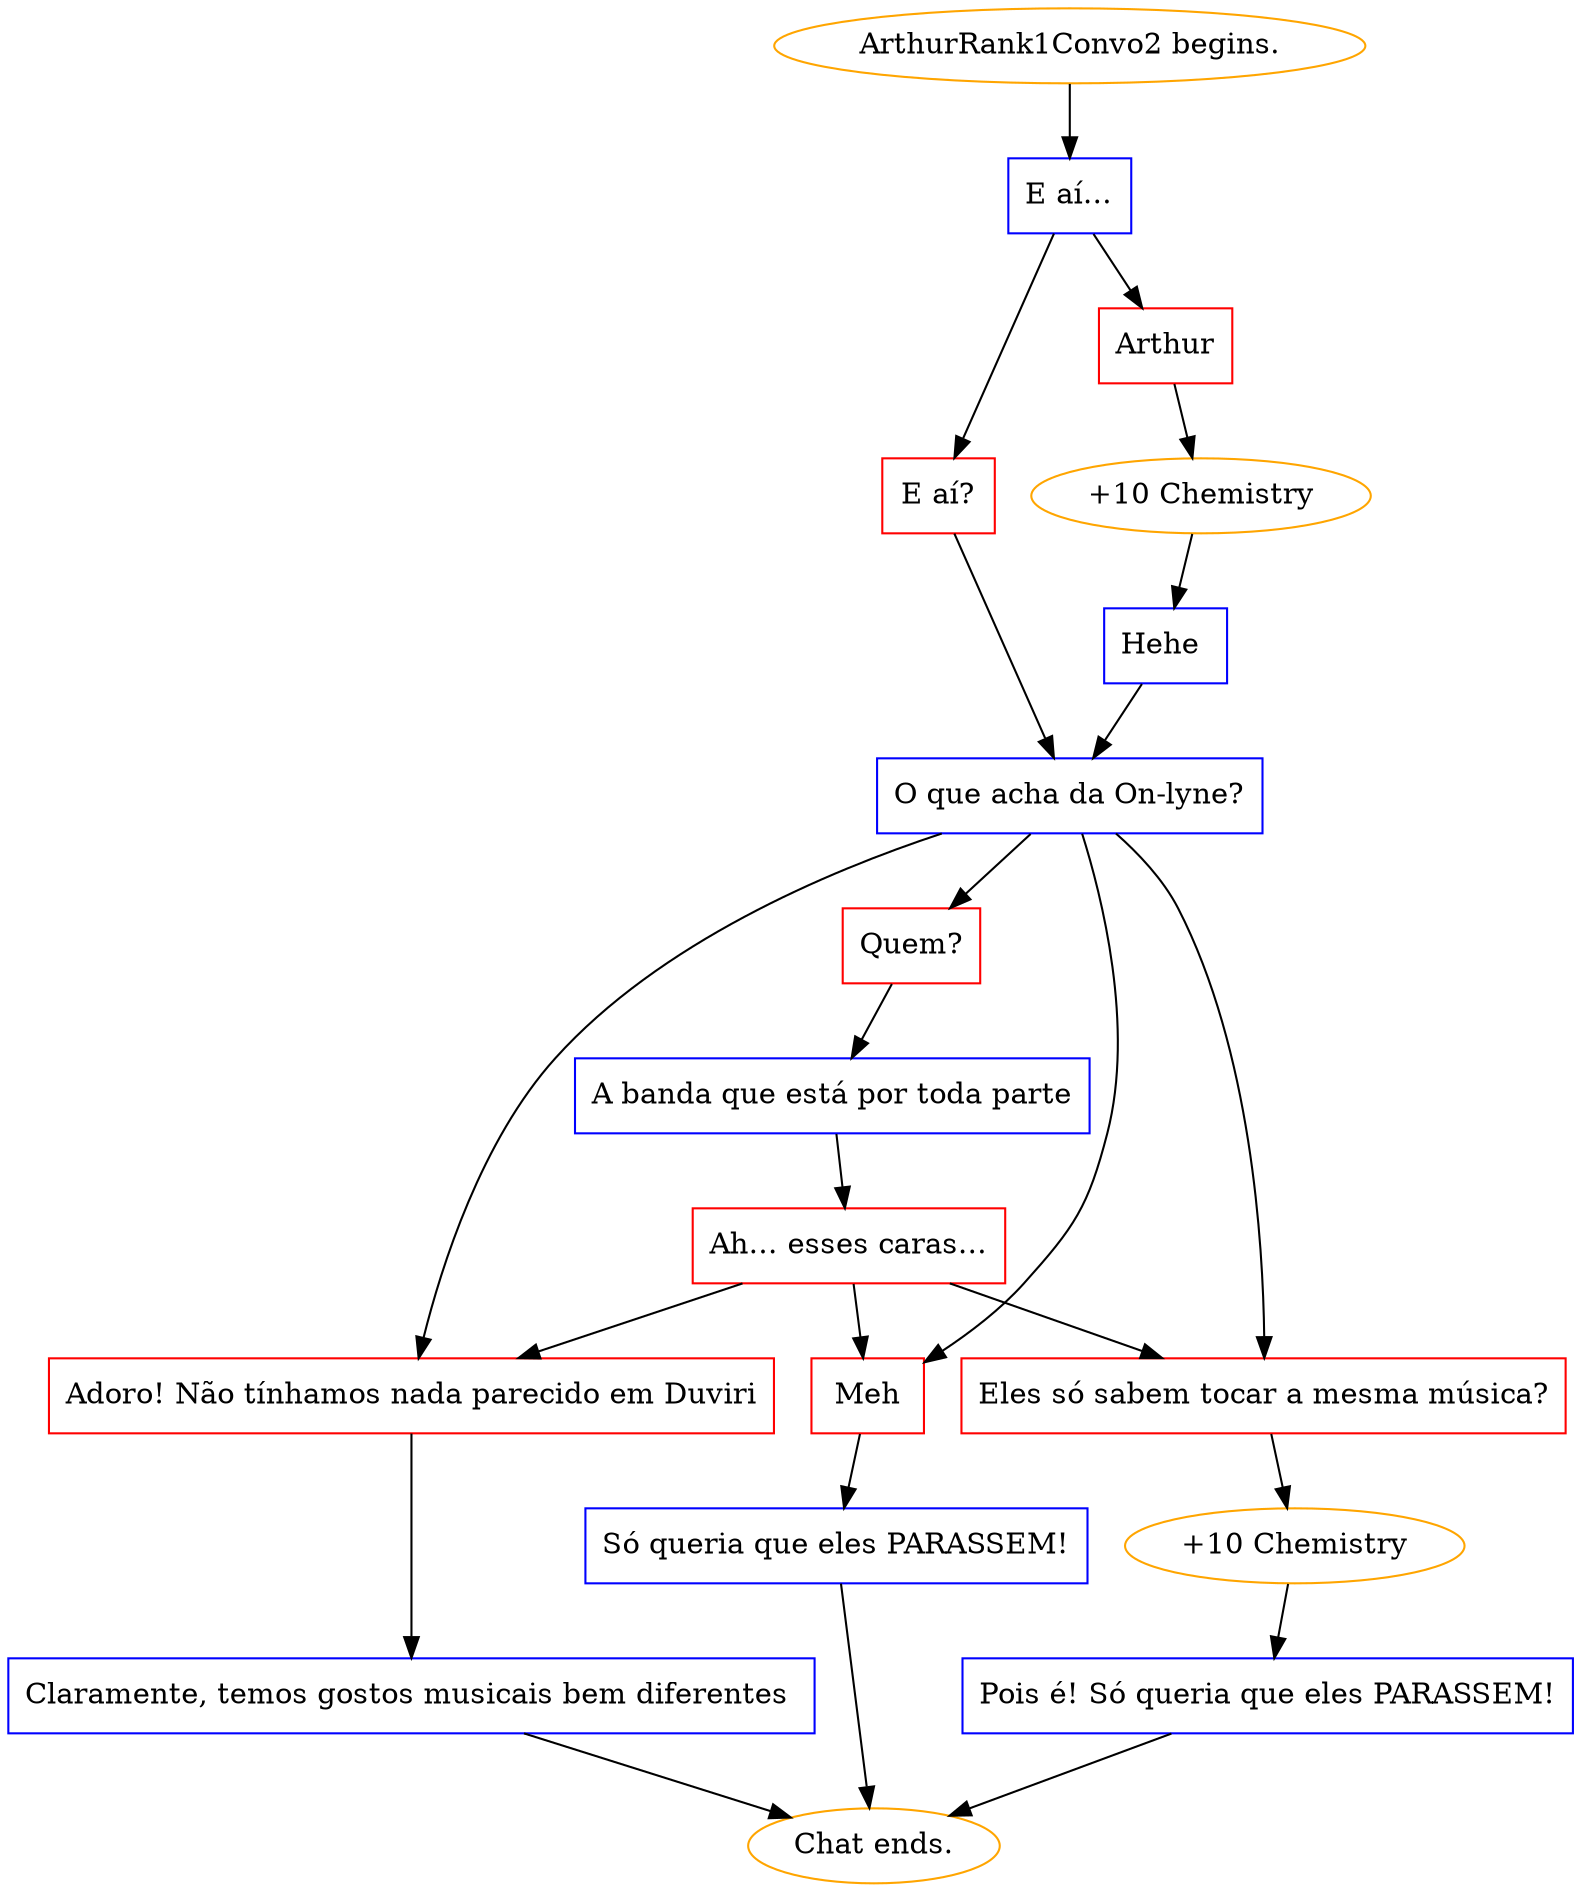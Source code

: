 digraph {
	"ArthurRank1Convo2 begins." [color=orange];
		"ArthurRank1Convo2 begins." -> j2111497365;
	j2111497365 [label="E aí…",shape=box,color=blue];
		j2111497365 -> j1477169135;
		j2111497365 -> j2516593543;
	j1477169135 [label="Arthur",shape=box,color=red];
		j1477169135 -> j569041842;
	j2516593543 [label="E aí?",shape=box,color=red];
		j2516593543 -> j1296028455;
	j569041842 [label="+10 Chemistry",color=orange];
		j569041842 -> j848252741;
	j1296028455 [label="O que acha da On-lyne?",shape=box,color=blue];
		j1296028455 -> j801856864;
		j1296028455 -> j3128558472;
		j1296028455 -> j2584085926;
		j1296028455 -> j3722778849;
	j848252741 [label="Hehe ",shape=box,color=blue];
		j848252741 -> j1296028455;
	j801856864 [label="Quem?",shape=box,color=red];
		j801856864 -> j202200494;
	j3128558472 [label="Eles só sabem tocar a mesma música?",shape=box,color=red];
		j3128558472 -> j836626114;
	j2584085926 [label="Adoro! Não tínhamos nada parecido em Duviri",shape=box,color=red];
		j2584085926 -> j4082533623;
	j3722778849 [label="Meh",shape=box,color=red];
		j3722778849 -> j1193047786;
	j202200494 [label="A banda que está por toda parte",shape=box,color=blue];
		j202200494 -> j2268843573;
	j836626114 [label="+10 Chemistry",color=orange];
		j836626114 -> j724553039;
	j4082533623 [label="Claramente, temos gostos musicais bem diferentes ",shape=box,color=blue];
		j4082533623 -> "Chat ends.";
	j1193047786 [label="Só queria que eles PARASSEM!",shape=box,color=blue];
		j1193047786 -> "Chat ends.";
	j2268843573 [label="Ah… esses caras…",shape=box,color=red];
		j2268843573 -> j3128558472;
		j2268843573 -> j2584085926;
		j2268843573 -> j3722778849;
	j724553039 [label="Pois é! Só queria que eles PARASSEM!",shape=box,color=blue];
		j724553039 -> "Chat ends.";
	"Chat ends." [color=orange];
}